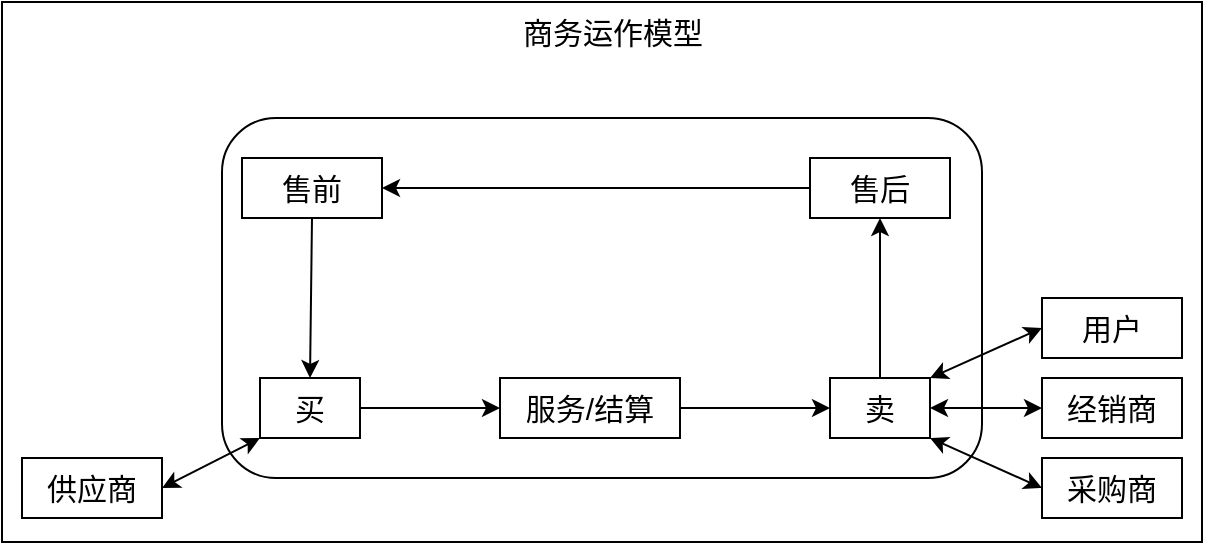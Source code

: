 <mxfile version="20.8.23" type="github">
  <diagram name="第 1 页" id="yvUWGEL02yEKHM-XBLOZ">
    <mxGraphModel dx="1434" dy="755" grid="1" gridSize="10" guides="1" tooltips="1" connect="1" arrows="1" fold="1" page="1" pageScale="1" pageWidth="827" pageHeight="1169" math="0" shadow="0">
      <root>
        <mxCell id="0" />
        <mxCell id="1" parent="0" />
        <mxCell id="8WEs470nkHhceNyE-327-2" value="" style="rounded=0;whiteSpace=wrap;html=1;" vertex="1" parent="1">
          <mxGeometry x="120" y="162" width="600" height="270" as="geometry" />
        </mxCell>
        <mxCell id="8WEs470nkHhceNyE-327-3" value="&lt;font style=&quot;font-size: 15px;&quot;&gt;商务运作模型&lt;/font&gt;" style="text;html=1;strokeColor=none;fillColor=none;align=center;verticalAlign=middle;whiteSpace=wrap;rounded=0;" vertex="1" parent="1">
          <mxGeometry x="377.5" y="162" width="95" height="30" as="geometry" />
        </mxCell>
        <mxCell id="8WEs470nkHhceNyE-327-4" value="" style="rounded=1;whiteSpace=wrap;html=1;fontSize=15;" vertex="1" parent="1">
          <mxGeometry x="230" y="220" width="380" height="180" as="geometry" />
        </mxCell>
        <mxCell id="8WEs470nkHhceNyE-327-5" value="售前" style="rounded=0;whiteSpace=wrap;html=1;fontSize=15;" vertex="1" parent="1">
          <mxGeometry x="240" y="240" width="70" height="30" as="geometry" />
        </mxCell>
        <mxCell id="8WEs470nkHhceNyE-327-6" value="售后" style="rounded=0;whiteSpace=wrap;html=1;fontSize=15;" vertex="1" parent="1">
          <mxGeometry x="524" y="240" width="70" height="30" as="geometry" />
        </mxCell>
        <mxCell id="8WEs470nkHhceNyE-327-7" value="买" style="rounded=0;whiteSpace=wrap;html=1;fontSize=15;" vertex="1" parent="1">
          <mxGeometry x="249" y="350" width="50" height="30" as="geometry" />
        </mxCell>
        <mxCell id="8WEs470nkHhceNyE-327-8" value="卖" style="rounded=0;whiteSpace=wrap;html=1;fontSize=15;" vertex="1" parent="1">
          <mxGeometry x="534" y="350" width="50" height="30" as="geometry" />
        </mxCell>
        <mxCell id="8WEs470nkHhceNyE-327-9" value="服务/结算" style="rounded=0;whiteSpace=wrap;html=1;fontSize=15;" vertex="1" parent="1">
          <mxGeometry x="369" y="350" width="90" height="30" as="geometry" />
        </mxCell>
        <mxCell id="8WEs470nkHhceNyE-327-15" value="" style="endArrow=classic;html=1;rounded=0;fontSize=15;exitX=0;exitY=0.5;exitDx=0;exitDy=0;entryX=1;entryY=0.5;entryDx=0;entryDy=0;" edge="1" parent="1" source="8WEs470nkHhceNyE-327-6" target="8WEs470nkHhceNyE-327-5">
          <mxGeometry width="50" height="50" relative="1" as="geometry">
            <mxPoint x="380" y="310" as="sourcePoint" />
            <mxPoint x="430" y="260" as="targetPoint" />
          </mxGeometry>
        </mxCell>
        <mxCell id="8WEs470nkHhceNyE-327-16" value="" style="endArrow=classic;html=1;rounded=0;fontSize=15;exitX=0.5;exitY=0;exitDx=0;exitDy=0;entryX=0.5;entryY=1;entryDx=0;entryDy=0;" edge="1" parent="1" source="8WEs470nkHhceNyE-327-8" target="8WEs470nkHhceNyE-327-6">
          <mxGeometry width="50" height="50" relative="1" as="geometry">
            <mxPoint x="540" y="340" as="sourcePoint" />
            <mxPoint x="590" y="290" as="targetPoint" />
          </mxGeometry>
        </mxCell>
        <mxCell id="8WEs470nkHhceNyE-327-17" value="" style="endArrow=classic;html=1;rounded=0;fontSize=15;entryX=0.5;entryY=0;entryDx=0;entryDy=0;exitX=0.5;exitY=1;exitDx=0;exitDy=0;" edge="1" parent="1" source="8WEs470nkHhceNyE-327-5" target="8WEs470nkHhceNyE-327-7">
          <mxGeometry width="50" height="50" relative="1" as="geometry">
            <mxPoint x="270" y="270" as="sourcePoint" />
            <mxPoint x="320" y="280" as="targetPoint" />
          </mxGeometry>
        </mxCell>
        <mxCell id="8WEs470nkHhceNyE-327-18" value="" style="endArrow=classic;startArrow=classic;html=1;rounded=0;fontSize=15;entryX=0;entryY=1;entryDx=0;entryDy=0;exitX=1;exitY=0.5;exitDx=0;exitDy=0;" edge="1" parent="1" source="8WEs470nkHhceNyE-327-22" target="8WEs470nkHhceNyE-327-7">
          <mxGeometry width="50" height="50" relative="1" as="geometry">
            <mxPoint x="220" y="400" as="sourcePoint" />
            <mxPoint x="309" y="420" as="targetPoint" />
          </mxGeometry>
        </mxCell>
        <mxCell id="8WEs470nkHhceNyE-327-19" value="" style="endArrow=classic;html=1;rounded=0;fontSize=15;entryX=0;entryY=0.5;entryDx=0;entryDy=0;exitX=1;exitY=0.5;exitDx=0;exitDy=0;" edge="1" parent="1" source="8WEs470nkHhceNyE-327-7" target="8WEs470nkHhceNyE-327-9">
          <mxGeometry width="50" height="50" relative="1" as="geometry">
            <mxPoint x="310" y="410" as="sourcePoint" />
            <mxPoint x="360" y="360" as="targetPoint" />
          </mxGeometry>
        </mxCell>
        <mxCell id="8WEs470nkHhceNyE-327-20" value="" style="endArrow=classic;startArrow=classic;html=1;rounded=0;fontSize=15;entryX=0;entryY=0.5;entryDx=0;entryDy=0;exitX=1;exitY=1;exitDx=0;exitDy=0;" edge="1" parent="1" source="8WEs470nkHhceNyE-327-8" target="8WEs470nkHhceNyE-327-23">
          <mxGeometry width="50" height="50" relative="1" as="geometry">
            <mxPoint x="590" y="380" as="sourcePoint" />
            <mxPoint x="495" y="296.5" as="targetPoint" />
            <Array as="points" />
          </mxGeometry>
        </mxCell>
        <mxCell id="8WEs470nkHhceNyE-327-21" value="" style="endArrow=classic;html=1;rounded=0;fontSize=15;entryX=0;entryY=0.5;entryDx=0;entryDy=0;" edge="1" parent="1" source="8WEs470nkHhceNyE-327-9" target="8WEs470nkHhceNyE-327-8">
          <mxGeometry width="50" height="50" relative="1" as="geometry">
            <mxPoint x="454" y="364.5" as="sourcePoint" />
            <mxPoint x="524" y="364.5" as="targetPoint" />
          </mxGeometry>
        </mxCell>
        <mxCell id="8WEs470nkHhceNyE-327-22" value="供应商" style="rounded=0;whiteSpace=wrap;html=1;fontSize=15;" vertex="1" parent="1">
          <mxGeometry x="130" y="390" width="70" height="30" as="geometry" />
        </mxCell>
        <mxCell id="8WEs470nkHhceNyE-327-23" value="采购商" style="rounded=0;whiteSpace=wrap;html=1;fontSize=15;" vertex="1" parent="1">
          <mxGeometry x="640" y="390" width="70" height="30" as="geometry" />
        </mxCell>
        <mxCell id="8WEs470nkHhceNyE-327-24" value="经销商" style="rounded=0;whiteSpace=wrap;html=1;fontSize=15;" vertex="1" parent="1">
          <mxGeometry x="640" y="350" width="70" height="30" as="geometry" />
        </mxCell>
        <mxCell id="8WEs470nkHhceNyE-327-25" value="用户" style="rounded=0;whiteSpace=wrap;html=1;fontSize=15;" vertex="1" parent="1">
          <mxGeometry x="640" y="310" width="70" height="30" as="geometry" />
        </mxCell>
        <mxCell id="8WEs470nkHhceNyE-327-26" value="" style="endArrow=classic;startArrow=classic;html=1;rounded=0;fontSize=15;entryX=0;entryY=0.5;entryDx=0;entryDy=0;exitX=1;exitY=0.5;exitDx=0;exitDy=0;" edge="1" parent="1" source="8WEs470nkHhceNyE-327-8" target="8WEs470nkHhceNyE-327-24">
          <mxGeometry width="50" height="50" relative="1" as="geometry">
            <mxPoint x="594" y="390" as="sourcePoint" />
            <mxPoint x="650" y="415" as="targetPoint" />
            <Array as="points" />
          </mxGeometry>
        </mxCell>
        <mxCell id="8WEs470nkHhceNyE-327-27" value="" style="endArrow=classic;startArrow=classic;html=1;rounded=0;fontSize=15;entryX=0;entryY=0.5;entryDx=0;entryDy=0;exitX=1;exitY=0;exitDx=0;exitDy=0;" edge="1" parent="1" source="8WEs470nkHhceNyE-327-8" target="8WEs470nkHhceNyE-327-25">
          <mxGeometry width="50" height="50" relative="1" as="geometry">
            <mxPoint x="594" y="375" as="sourcePoint" />
            <mxPoint x="650" y="375" as="targetPoint" />
            <Array as="points" />
          </mxGeometry>
        </mxCell>
      </root>
    </mxGraphModel>
  </diagram>
</mxfile>
